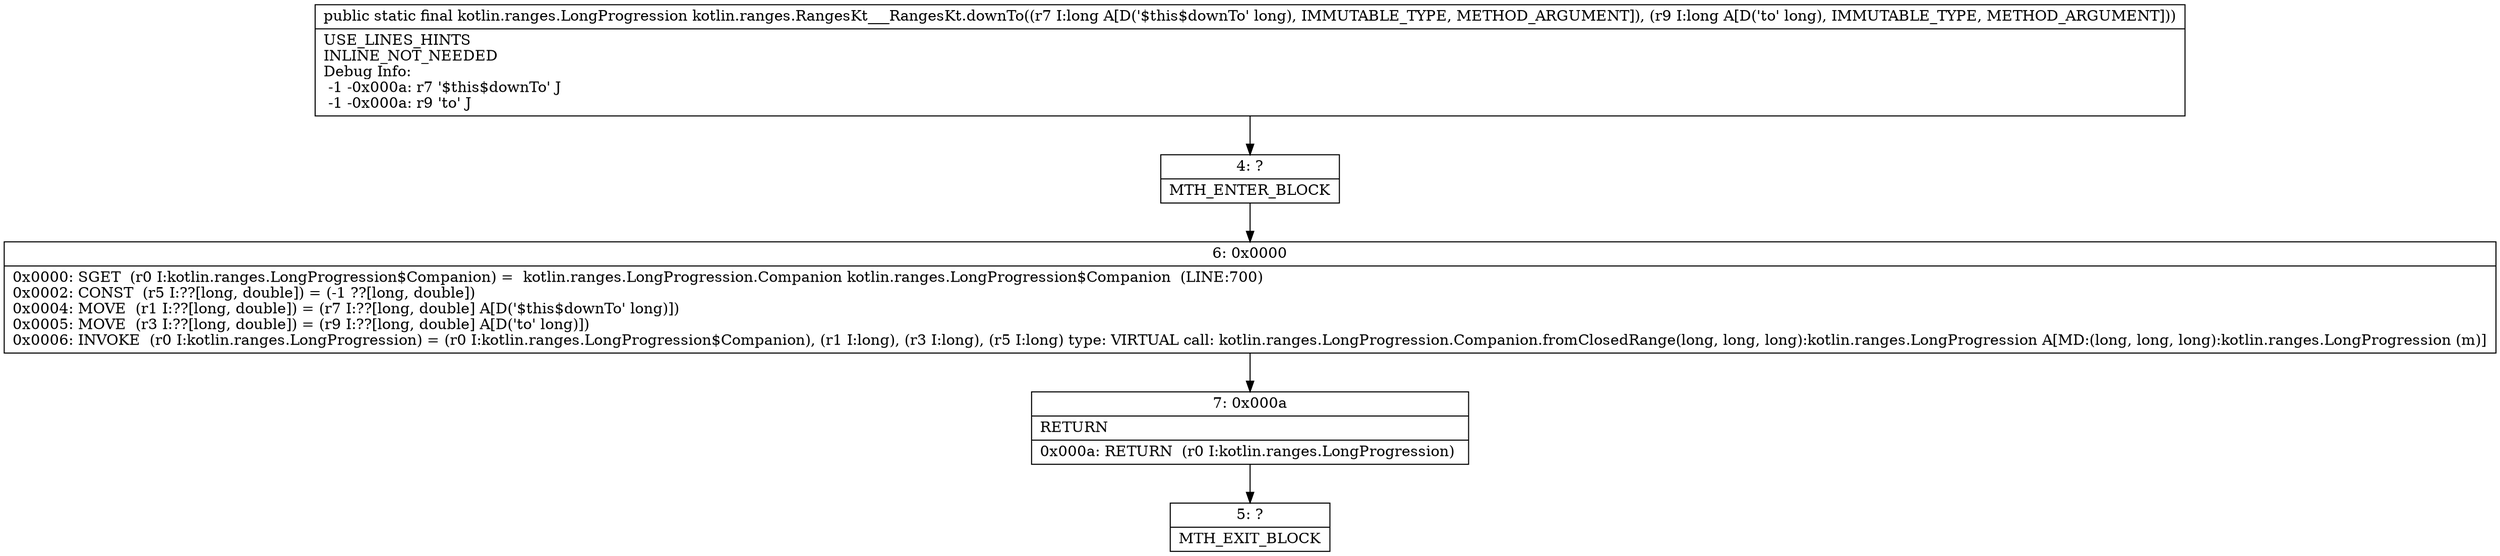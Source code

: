 digraph "CFG forkotlin.ranges.RangesKt___RangesKt.downTo(JJ)Lkotlin\/ranges\/LongProgression;" {
Node_4 [shape=record,label="{4\:\ ?|MTH_ENTER_BLOCK\l}"];
Node_6 [shape=record,label="{6\:\ 0x0000|0x0000: SGET  (r0 I:kotlin.ranges.LongProgression$Companion) =  kotlin.ranges.LongProgression.Companion kotlin.ranges.LongProgression$Companion  (LINE:700)\l0x0002: CONST  (r5 I:??[long, double]) = (\-1 ??[long, double]) \l0x0004: MOVE  (r1 I:??[long, double]) = (r7 I:??[long, double] A[D('$this$downTo' long)]) \l0x0005: MOVE  (r3 I:??[long, double]) = (r9 I:??[long, double] A[D('to' long)]) \l0x0006: INVOKE  (r0 I:kotlin.ranges.LongProgression) = (r0 I:kotlin.ranges.LongProgression$Companion), (r1 I:long), (r3 I:long), (r5 I:long) type: VIRTUAL call: kotlin.ranges.LongProgression.Companion.fromClosedRange(long, long, long):kotlin.ranges.LongProgression A[MD:(long, long, long):kotlin.ranges.LongProgression (m)]\l}"];
Node_7 [shape=record,label="{7\:\ 0x000a|RETURN\l|0x000a: RETURN  (r0 I:kotlin.ranges.LongProgression) \l}"];
Node_5 [shape=record,label="{5\:\ ?|MTH_EXIT_BLOCK\l}"];
MethodNode[shape=record,label="{public static final kotlin.ranges.LongProgression kotlin.ranges.RangesKt___RangesKt.downTo((r7 I:long A[D('$this$downTo' long), IMMUTABLE_TYPE, METHOD_ARGUMENT]), (r9 I:long A[D('to' long), IMMUTABLE_TYPE, METHOD_ARGUMENT]))  | USE_LINES_HINTS\lINLINE_NOT_NEEDED\lDebug Info:\l  \-1 \-0x000a: r7 '$this$downTo' J\l  \-1 \-0x000a: r9 'to' J\l}"];
MethodNode -> Node_4;Node_4 -> Node_6;
Node_6 -> Node_7;
Node_7 -> Node_5;
}

